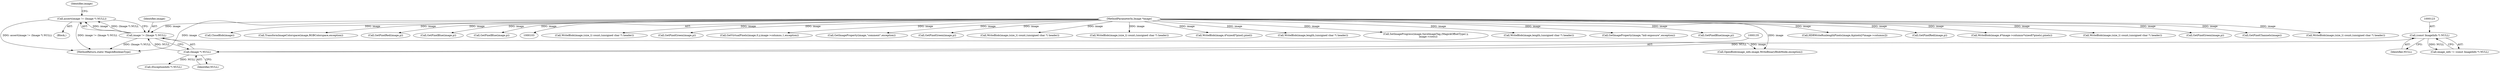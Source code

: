 digraph "0_ImageMagick_14e606db148d6ebcaae20f1e1d6d71903ca4a556@API" {
"1000131" [label="(Call,assert(image != (Image *) NULL))"];
"1000132" [label="(Call,image != (Image *) NULL)"];
"1000105" [label="(MethodParameterIn,Image *image)"];
"1000134" [label="(Call,(Image *) NULL)"];
"1000122" [label="(Call,(const ImageInfo *) NULL)"];
"1000306" [label="(Call,WriteBlob(image,(size_t) count,(unsigned char *) header))"];
"1000603" [label="(Call,GetPixelGreen(image,p))"];
"1000464" [label="(Call,GetVirtualPixels(image,0,y,image->columns,1,exception))"];
"1000218" [label="(Call,GetImageProperty(image,\"comment\",exception))"];
"1000660" [label="(Call,GetPixelGreen(image,p))"];
"1000246" [label="(Call,WriteBlob(image,(size_t) count,(unsigned char *) header))"];
"1000161" [label="(Call,(ExceptionInfo *) NULL)"];
"1000172" [label="(Call,OpenBlob(image_info,image,WriteBinaryBlobMode,exception))"];
"1000105" [label="(MethodParameterIn,Image *image)"];
"1000418" [label="(Call,WriteBlob(image,(size_t) count,(unsigned char *) header))"];
"1000132" [label="(Call,image != (Image *) NULL)"];
"1000120" [label="(Call,image_info != (const ImageInfo *) NULL)"];
"1000527" [label="(Call,WriteBlob(image,4*sizeof(*pixel),pixel))"];
"1000394" [label="(Call,WriteBlob(image,length,(unsigned char *) header))"];
"1000847" [label="(Call,SetImageProgress(image,SaveImageTag,(MagickOffsetType) y,\n      image->rows))"];
"1000210" [label="(Call,WriteBlob(image,length,(unsigned char *) header))"];
"1000256" [label="(Call,GetImageProperty(image,\"hdr:exposure\",exception))"];
"1000134" [label="(Call,(Image *) NULL)"];
"1000618" [label="(Call,GetPixelBlue(image,p))"];
"1000122" [label="(Call,(const ImageInfo *) NULL)"];
"1000873" [label="(MethodReturn,static MagickBooleanType)"];
"1000804" [label="(Call,HDRWriteRunlengthPixels(image,&pixels[i*image->columns]))"];
"1000588" [label="(Call,GetPixelRed(image,p))"];
"1000818" [label="(Call,WriteBlob(image,4*image->columns*sizeof(*pixels),pixels))"];
"1000280" [label="(Call,WriteBlob(image,(size_t) count,(unsigned char *) header))"];
"1000595" [label="(Call,GetPixelGreen(image,p))"];
"1000778" [label="(Call,GetPixelChannels(image))"];
"1000378" [label="(Call,WriteBlob(image,(size_t) count,(unsigned char *) header))"];
"1000124" [label="(Identifier,NULL)"];
"1000136" [label="(Identifier,NULL)"];
"1000869" [label="(Call,CloseBlob(image))"];
"1000133" [label="(Identifier,image)"];
"1000192" [label="(Call,TransformImageColorspace(image,RGBColorspace,exception))"];
"1000107" [label="(Block,)"];
"1000647" [label="(Call,GetPixelRed(image,p))"];
"1000673" [label="(Call,GetPixelBlue(image,p))"];
"1000610" [label="(Call,GetPixelBlue(image,p))"];
"1000131" [label="(Call,assert(image != (Image *) NULL))"];
"1000140" [label="(Identifier,image)"];
"1000131" -> "1000107"  [label="AST: "];
"1000131" -> "1000132"  [label="CFG: "];
"1000132" -> "1000131"  [label="AST: "];
"1000140" -> "1000131"  [label="CFG: "];
"1000131" -> "1000873"  [label="DDG: image != (Image *) NULL"];
"1000131" -> "1000873"  [label="DDG: assert(image != (Image *) NULL)"];
"1000132" -> "1000131"  [label="DDG: image"];
"1000132" -> "1000131"  [label="DDG: (Image *) NULL"];
"1000132" -> "1000134"  [label="CFG: "];
"1000133" -> "1000132"  [label="AST: "];
"1000134" -> "1000132"  [label="AST: "];
"1000132" -> "1000873"  [label="DDG: (Image *) NULL"];
"1000105" -> "1000132"  [label="DDG: image"];
"1000134" -> "1000132"  [label="DDG: NULL"];
"1000132" -> "1000172"  [label="DDG: image"];
"1000105" -> "1000103"  [label="AST: "];
"1000105" -> "1000873"  [label="DDG: image"];
"1000105" -> "1000172"  [label="DDG: image"];
"1000105" -> "1000192"  [label="DDG: image"];
"1000105" -> "1000210"  [label="DDG: image"];
"1000105" -> "1000218"  [label="DDG: image"];
"1000105" -> "1000246"  [label="DDG: image"];
"1000105" -> "1000256"  [label="DDG: image"];
"1000105" -> "1000280"  [label="DDG: image"];
"1000105" -> "1000306"  [label="DDG: image"];
"1000105" -> "1000378"  [label="DDG: image"];
"1000105" -> "1000394"  [label="DDG: image"];
"1000105" -> "1000418"  [label="DDG: image"];
"1000105" -> "1000464"  [label="DDG: image"];
"1000105" -> "1000527"  [label="DDG: image"];
"1000105" -> "1000588"  [label="DDG: image"];
"1000105" -> "1000595"  [label="DDG: image"];
"1000105" -> "1000603"  [label="DDG: image"];
"1000105" -> "1000610"  [label="DDG: image"];
"1000105" -> "1000618"  [label="DDG: image"];
"1000105" -> "1000647"  [label="DDG: image"];
"1000105" -> "1000660"  [label="DDG: image"];
"1000105" -> "1000673"  [label="DDG: image"];
"1000105" -> "1000778"  [label="DDG: image"];
"1000105" -> "1000804"  [label="DDG: image"];
"1000105" -> "1000818"  [label="DDG: image"];
"1000105" -> "1000847"  [label="DDG: image"];
"1000105" -> "1000869"  [label="DDG: image"];
"1000134" -> "1000136"  [label="CFG: "];
"1000135" -> "1000134"  [label="AST: "];
"1000136" -> "1000134"  [label="AST: "];
"1000122" -> "1000134"  [label="DDG: NULL"];
"1000134" -> "1000161"  [label="DDG: NULL"];
"1000122" -> "1000120"  [label="AST: "];
"1000122" -> "1000124"  [label="CFG: "];
"1000123" -> "1000122"  [label="AST: "];
"1000124" -> "1000122"  [label="AST: "];
"1000120" -> "1000122"  [label="CFG: "];
"1000122" -> "1000120"  [label="DDG: NULL"];
}
